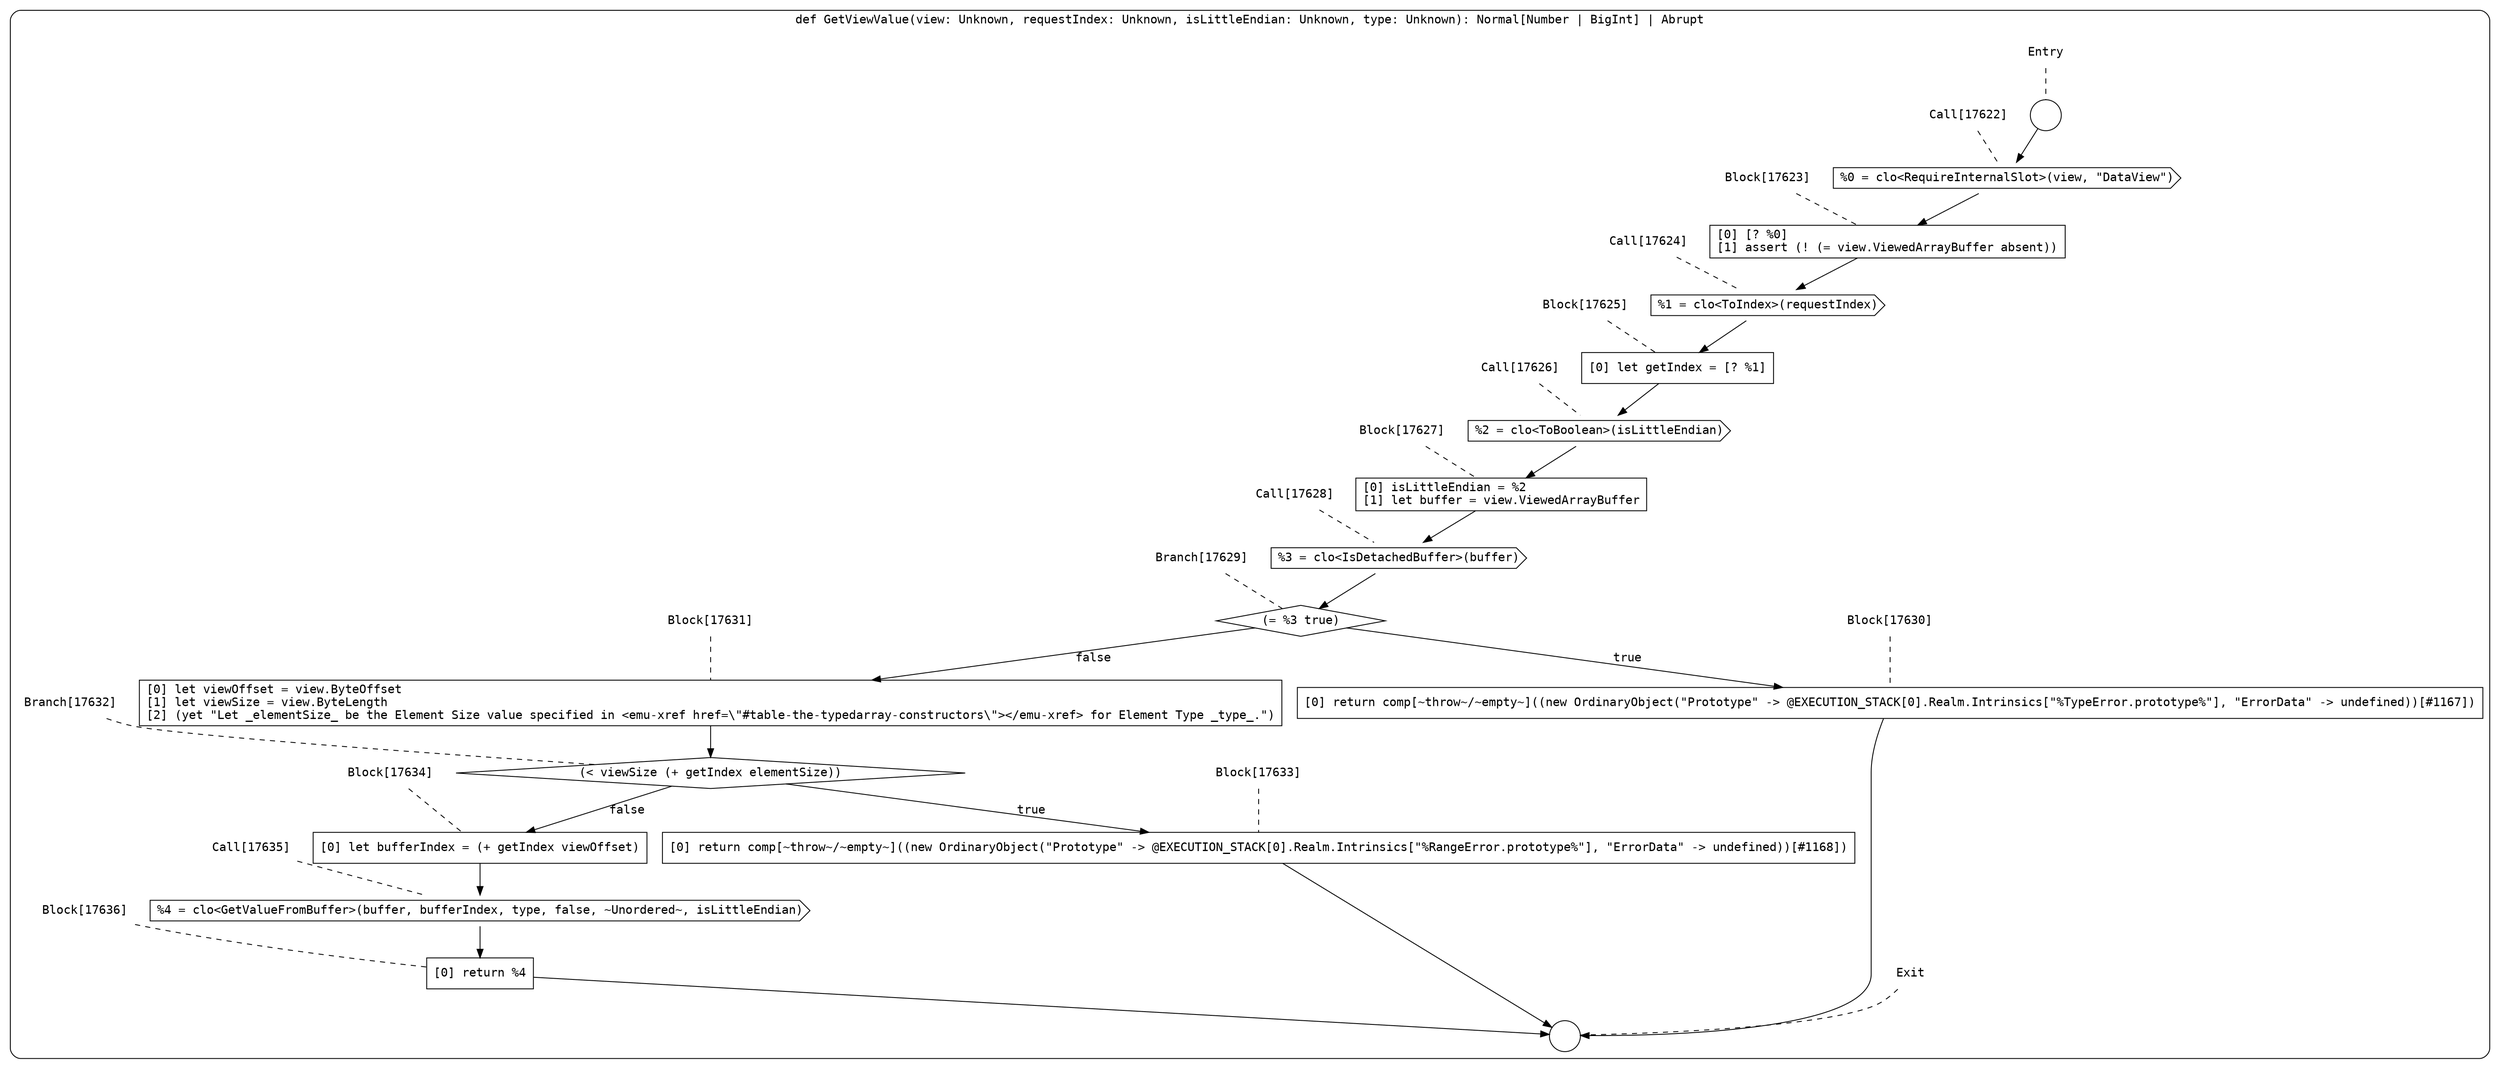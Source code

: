 digraph {
  graph [fontname = "Consolas"]
  node [fontname = "Consolas"]
  edge [fontname = "Consolas"]
  subgraph cluster2494 {
    label = "def GetViewValue(view: Unknown, requestIndex: Unknown, isLittleEndian: Unknown, type: Unknown): Normal[Number | BigInt] | Abrupt"
    style = rounded
    cluster2494_entry_name [shape=none, label=<<font color="black">Entry</font>>]
    cluster2494_entry_name -> cluster2494_entry [arrowhead=none, color="black", style=dashed]
    cluster2494_entry [shape=circle label=" " color="black" fillcolor="white" style=filled]
    cluster2494_entry -> node17622 [color="black"]
    cluster2494_exit_name [shape=none, label=<<font color="black">Exit</font>>]
    cluster2494_exit_name -> cluster2494_exit [arrowhead=none, color="black", style=dashed]
    cluster2494_exit [shape=circle label=" " color="black" fillcolor="white" style=filled]
    node17622_name [shape=none, label=<<font color="black">Call[17622]</font>>]
    node17622_name -> node17622 [arrowhead=none, color="black", style=dashed]
    node17622 [shape=cds, label=<<font color="black">%0 = clo&lt;RequireInternalSlot&gt;(view, &quot;DataView&quot;)</font>> color="black" fillcolor="white", style=filled]
    node17622 -> node17623 [color="black"]
    node17623_name [shape=none, label=<<font color="black">Block[17623]</font>>]
    node17623_name -> node17623 [arrowhead=none, color="black", style=dashed]
    node17623 [shape=box, label=<<font color="black">[0] [? %0]<BR ALIGN="LEFT"/>[1] assert (! (= view.ViewedArrayBuffer absent))<BR ALIGN="LEFT"/></font>> color="black" fillcolor="white", style=filled]
    node17623 -> node17624 [color="black"]
    node17624_name [shape=none, label=<<font color="black">Call[17624]</font>>]
    node17624_name -> node17624 [arrowhead=none, color="black", style=dashed]
    node17624 [shape=cds, label=<<font color="black">%1 = clo&lt;ToIndex&gt;(requestIndex)</font>> color="black" fillcolor="white", style=filled]
    node17624 -> node17625 [color="black"]
    node17625_name [shape=none, label=<<font color="black">Block[17625]</font>>]
    node17625_name -> node17625 [arrowhead=none, color="black", style=dashed]
    node17625 [shape=box, label=<<font color="black">[0] let getIndex = [? %1]<BR ALIGN="LEFT"/></font>> color="black" fillcolor="white", style=filled]
    node17625 -> node17626 [color="black"]
    node17626_name [shape=none, label=<<font color="black">Call[17626]</font>>]
    node17626_name -> node17626 [arrowhead=none, color="black", style=dashed]
    node17626 [shape=cds, label=<<font color="black">%2 = clo&lt;ToBoolean&gt;(isLittleEndian)</font>> color="black" fillcolor="white", style=filled]
    node17626 -> node17627 [color="black"]
    node17627_name [shape=none, label=<<font color="black">Block[17627]</font>>]
    node17627_name -> node17627 [arrowhead=none, color="black", style=dashed]
    node17627 [shape=box, label=<<font color="black">[0] isLittleEndian = %2<BR ALIGN="LEFT"/>[1] let buffer = view.ViewedArrayBuffer<BR ALIGN="LEFT"/></font>> color="black" fillcolor="white", style=filled]
    node17627 -> node17628 [color="black"]
    node17628_name [shape=none, label=<<font color="black">Call[17628]</font>>]
    node17628_name -> node17628 [arrowhead=none, color="black", style=dashed]
    node17628 [shape=cds, label=<<font color="black">%3 = clo&lt;IsDetachedBuffer&gt;(buffer)</font>> color="black" fillcolor="white", style=filled]
    node17628 -> node17629 [color="black"]
    node17629_name [shape=none, label=<<font color="black">Branch[17629]</font>>]
    node17629_name -> node17629 [arrowhead=none, color="black", style=dashed]
    node17629 [shape=diamond, label=<<font color="black">(= %3 true)</font>> color="black" fillcolor="white", style=filled]
    node17629 -> node17630 [label=<<font color="black">true</font>> color="black"]
    node17629 -> node17631 [label=<<font color="black">false</font>> color="black"]
    node17630_name [shape=none, label=<<font color="black">Block[17630]</font>>]
    node17630_name -> node17630 [arrowhead=none, color="black", style=dashed]
    node17630 [shape=box, label=<<font color="black">[0] return comp[~throw~/~empty~]((new OrdinaryObject(&quot;Prototype&quot; -&gt; @EXECUTION_STACK[0].Realm.Intrinsics[&quot;%TypeError.prototype%&quot;], &quot;ErrorData&quot; -&gt; undefined))[#1167])<BR ALIGN="LEFT"/></font>> color="black" fillcolor="white", style=filled]
    node17630 -> cluster2494_exit [color="black"]
    node17631_name [shape=none, label=<<font color="black">Block[17631]</font>>]
    node17631_name -> node17631 [arrowhead=none, color="black", style=dashed]
    node17631 [shape=box, label=<<font color="black">[0] let viewOffset = view.ByteOffset<BR ALIGN="LEFT"/>[1] let viewSize = view.ByteLength<BR ALIGN="LEFT"/>[2] (yet &quot;Let _elementSize_ be the Element Size value specified in &lt;emu-xref href=\&quot;#table-the-typedarray-constructors\&quot;&gt;&lt;/emu-xref&gt; for Element Type _type_.&quot;)<BR ALIGN="LEFT"/></font>> color="black" fillcolor="white", style=filled]
    node17631 -> node17632 [color="black"]
    node17632_name [shape=none, label=<<font color="black">Branch[17632]</font>>]
    node17632_name -> node17632 [arrowhead=none, color="black", style=dashed]
    node17632 [shape=diamond, label=<<font color="black">(&lt; viewSize (+ getIndex elementSize))</font>> color="black" fillcolor="white", style=filled]
    node17632 -> node17633 [label=<<font color="black">true</font>> color="black"]
    node17632 -> node17634 [label=<<font color="black">false</font>> color="black"]
    node17633_name [shape=none, label=<<font color="black">Block[17633]</font>>]
    node17633_name -> node17633 [arrowhead=none, color="black", style=dashed]
    node17633 [shape=box, label=<<font color="black">[0] return comp[~throw~/~empty~]((new OrdinaryObject(&quot;Prototype&quot; -&gt; @EXECUTION_STACK[0].Realm.Intrinsics[&quot;%RangeError.prototype%&quot;], &quot;ErrorData&quot; -&gt; undefined))[#1168])<BR ALIGN="LEFT"/></font>> color="black" fillcolor="white", style=filled]
    node17633 -> cluster2494_exit [color="black"]
    node17634_name [shape=none, label=<<font color="black">Block[17634]</font>>]
    node17634_name -> node17634 [arrowhead=none, color="black", style=dashed]
    node17634 [shape=box, label=<<font color="black">[0] let bufferIndex = (+ getIndex viewOffset)<BR ALIGN="LEFT"/></font>> color="black" fillcolor="white", style=filled]
    node17634 -> node17635 [color="black"]
    node17635_name [shape=none, label=<<font color="black">Call[17635]</font>>]
    node17635_name -> node17635 [arrowhead=none, color="black", style=dashed]
    node17635 [shape=cds, label=<<font color="black">%4 = clo&lt;GetValueFromBuffer&gt;(buffer, bufferIndex, type, false, ~Unordered~, isLittleEndian)</font>> color="black" fillcolor="white", style=filled]
    node17635 -> node17636 [color="black"]
    node17636_name [shape=none, label=<<font color="black">Block[17636]</font>>]
    node17636_name -> node17636 [arrowhead=none, color="black", style=dashed]
    node17636 [shape=box, label=<<font color="black">[0] return %4<BR ALIGN="LEFT"/></font>> color="black" fillcolor="white", style=filled]
    node17636 -> cluster2494_exit [color="black"]
  }
}
